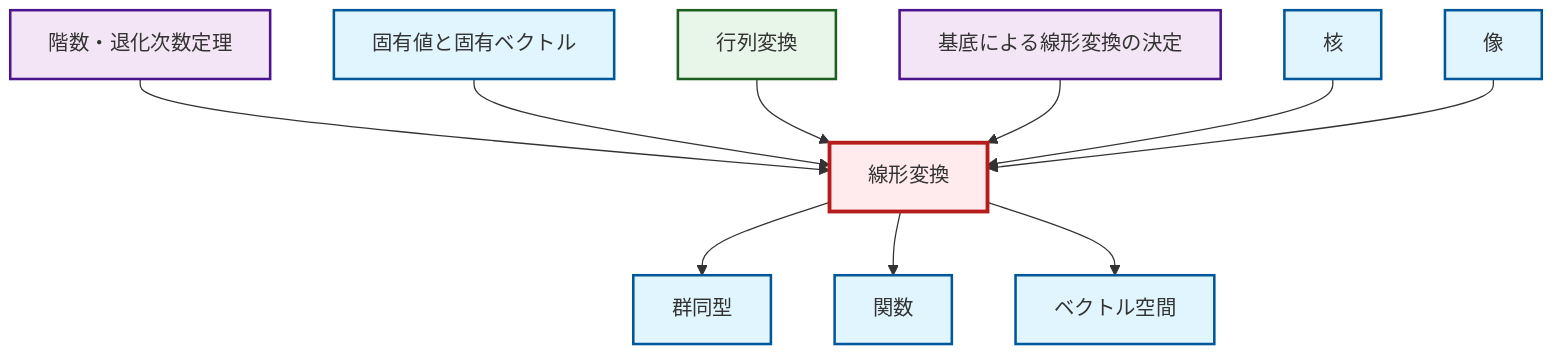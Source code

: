 graph TD
    classDef definition fill:#e1f5fe,stroke:#01579b,stroke-width:2px
    classDef theorem fill:#f3e5f5,stroke:#4a148c,stroke-width:2px
    classDef axiom fill:#fff3e0,stroke:#e65100,stroke-width:2px
    classDef example fill:#e8f5e9,stroke:#1b5e20,stroke-width:2px
    classDef current fill:#ffebee,stroke:#b71c1c,stroke-width:3px
    def-vector-space["ベクトル空間"]:::definition
    def-image["像"]:::definition
    def-kernel["核"]:::definition
    def-isomorphism["群同型"]:::definition
    ex-matrix-transformation["行列変換"]:::example
    def-function["関数"]:::definition
    thm-linear-transformation-basis["基底による線形変換の決定"]:::theorem
    def-eigenvalue-eigenvector["固有値と固有ベクトル"]:::definition
    thm-rank-nullity["階数・退化次数定理"]:::theorem
    def-linear-transformation["線形変換"]:::definition
    thm-rank-nullity --> def-linear-transformation
    def-linear-transformation --> def-isomorphism
    def-eigenvalue-eigenvector --> def-linear-transformation
    def-linear-transformation --> def-function
    ex-matrix-transformation --> def-linear-transformation
    thm-linear-transformation-basis --> def-linear-transformation
    def-kernel --> def-linear-transformation
    def-image --> def-linear-transformation
    def-linear-transformation --> def-vector-space
    class def-linear-transformation current